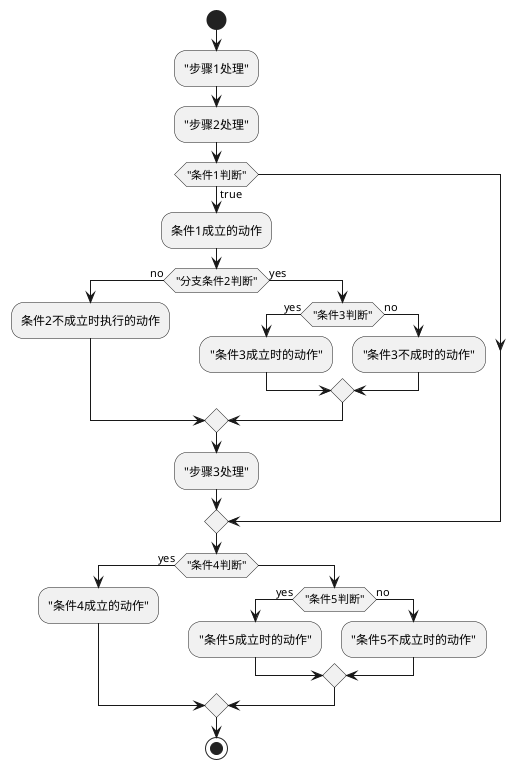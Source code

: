 @startuml

start
:"步骤1处理";
:"步骤2处理";
if ("条件1判断") then (true)
    :条件1成立的动作;
    if ("分支条件2判断") then (no)
        :条件2不成立时执行的动作;
    else (yes)
        if ("条件3判断") then (yes)
            :"条件3成立时的动作";
        else (no)
            :"条件3不成时的动作";
        endif
    endif
    :"步骤3处理";
endif

if ("条件4判断") then (yes)
:"条件4成立的动作";
else
    if ("条件5判断") then (yes)
        :"条件5成立时的动作";
    else (no)
        :"条件5不成立时的动作";
    endif
endif
stop
@enduml

